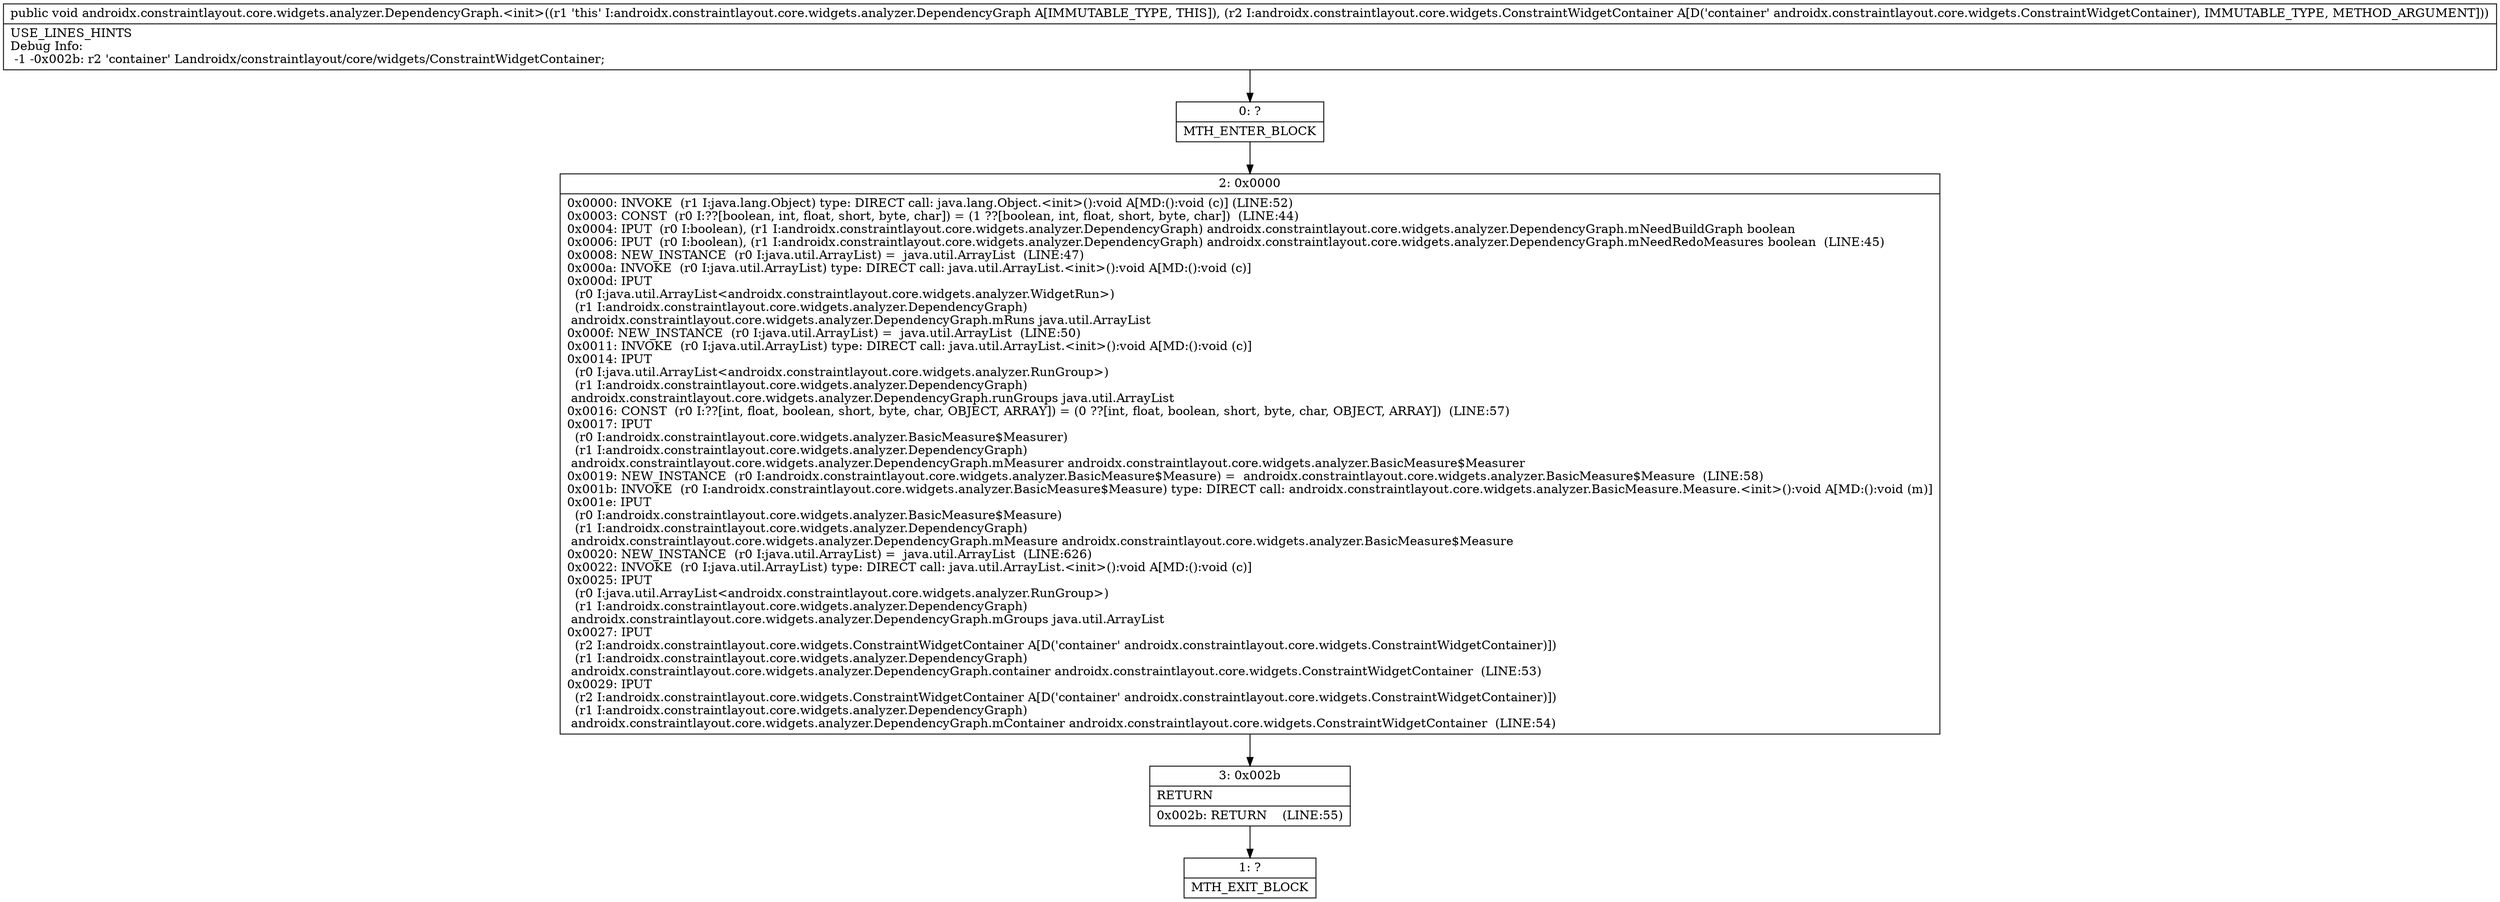 digraph "CFG forandroidx.constraintlayout.core.widgets.analyzer.DependencyGraph.\<init\>(Landroidx\/constraintlayout\/core\/widgets\/ConstraintWidgetContainer;)V" {
Node_0 [shape=record,label="{0\:\ ?|MTH_ENTER_BLOCK\l}"];
Node_2 [shape=record,label="{2\:\ 0x0000|0x0000: INVOKE  (r1 I:java.lang.Object) type: DIRECT call: java.lang.Object.\<init\>():void A[MD:():void (c)] (LINE:52)\l0x0003: CONST  (r0 I:??[boolean, int, float, short, byte, char]) = (1 ??[boolean, int, float, short, byte, char])  (LINE:44)\l0x0004: IPUT  (r0 I:boolean), (r1 I:androidx.constraintlayout.core.widgets.analyzer.DependencyGraph) androidx.constraintlayout.core.widgets.analyzer.DependencyGraph.mNeedBuildGraph boolean \l0x0006: IPUT  (r0 I:boolean), (r1 I:androidx.constraintlayout.core.widgets.analyzer.DependencyGraph) androidx.constraintlayout.core.widgets.analyzer.DependencyGraph.mNeedRedoMeasures boolean  (LINE:45)\l0x0008: NEW_INSTANCE  (r0 I:java.util.ArrayList) =  java.util.ArrayList  (LINE:47)\l0x000a: INVOKE  (r0 I:java.util.ArrayList) type: DIRECT call: java.util.ArrayList.\<init\>():void A[MD:():void (c)]\l0x000d: IPUT  \l  (r0 I:java.util.ArrayList\<androidx.constraintlayout.core.widgets.analyzer.WidgetRun\>)\l  (r1 I:androidx.constraintlayout.core.widgets.analyzer.DependencyGraph)\l androidx.constraintlayout.core.widgets.analyzer.DependencyGraph.mRuns java.util.ArrayList \l0x000f: NEW_INSTANCE  (r0 I:java.util.ArrayList) =  java.util.ArrayList  (LINE:50)\l0x0011: INVOKE  (r0 I:java.util.ArrayList) type: DIRECT call: java.util.ArrayList.\<init\>():void A[MD:():void (c)]\l0x0014: IPUT  \l  (r0 I:java.util.ArrayList\<androidx.constraintlayout.core.widgets.analyzer.RunGroup\>)\l  (r1 I:androidx.constraintlayout.core.widgets.analyzer.DependencyGraph)\l androidx.constraintlayout.core.widgets.analyzer.DependencyGraph.runGroups java.util.ArrayList \l0x0016: CONST  (r0 I:??[int, float, boolean, short, byte, char, OBJECT, ARRAY]) = (0 ??[int, float, boolean, short, byte, char, OBJECT, ARRAY])  (LINE:57)\l0x0017: IPUT  \l  (r0 I:androidx.constraintlayout.core.widgets.analyzer.BasicMeasure$Measurer)\l  (r1 I:androidx.constraintlayout.core.widgets.analyzer.DependencyGraph)\l androidx.constraintlayout.core.widgets.analyzer.DependencyGraph.mMeasurer androidx.constraintlayout.core.widgets.analyzer.BasicMeasure$Measurer \l0x0019: NEW_INSTANCE  (r0 I:androidx.constraintlayout.core.widgets.analyzer.BasicMeasure$Measure) =  androidx.constraintlayout.core.widgets.analyzer.BasicMeasure$Measure  (LINE:58)\l0x001b: INVOKE  (r0 I:androidx.constraintlayout.core.widgets.analyzer.BasicMeasure$Measure) type: DIRECT call: androidx.constraintlayout.core.widgets.analyzer.BasicMeasure.Measure.\<init\>():void A[MD:():void (m)]\l0x001e: IPUT  \l  (r0 I:androidx.constraintlayout.core.widgets.analyzer.BasicMeasure$Measure)\l  (r1 I:androidx.constraintlayout.core.widgets.analyzer.DependencyGraph)\l androidx.constraintlayout.core.widgets.analyzer.DependencyGraph.mMeasure androidx.constraintlayout.core.widgets.analyzer.BasicMeasure$Measure \l0x0020: NEW_INSTANCE  (r0 I:java.util.ArrayList) =  java.util.ArrayList  (LINE:626)\l0x0022: INVOKE  (r0 I:java.util.ArrayList) type: DIRECT call: java.util.ArrayList.\<init\>():void A[MD:():void (c)]\l0x0025: IPUT  \l  (r0 I:java.util.ArrayList\<androidx.constraintlayout.core.widgets.analyzer.RunGroup\>)\l  (r1 I:androidx.constraintlayout.core.widgets.analyzer.DependencyGraph)\l androidx.constraintlayout.core.widgets.analyzer.DependencyGraph.mGroups java.util.ArrayList \l0x0027: IPUT  \l  (r2 I:androidx.constraintlayout.core.widgets.ConstraintWidgetContainer A[D('container' androidx.constraintlayout.core.widgets.ConstraintWidgetContainer)])\l  (r1 I:androidx.constraintlayout.core.widgets.analyzer.DependencyGraph)\l androidx.constraintlayout.core.widgets.analyzer.DependencyGraph.container androidx.constraintlayout.core.widgets.ConstraintWidgetContainer  (LINE:53)\l0x0029: IPUT  \l  (r2 I:androidx.constraintlayout.core.widgets.ConstraintWidgetContainer A[D('container' androidx.constraintlayout.core.widgets.ConstraintWidgetContainer)])\l  (r1 I:androidx.constraintlayout.core.widgets.analyzer.DependencyGraph)\l androidx.constraintlayout.core.widgets.analyzer.DependencyGraph.mContainer androidx.constraintlayout.core.widgets.ConstraintWidgetContainer  (LINE:54)\l}"];
Node_3 [shape=record,label="{3\:\ 0x002b|RETURN\l|0x002b: RETURN    (LINE:55)\l}"];
Node_1 [shape=record,label="{1\:\ ?|MTH_EXIT_BLOCK\l}"];
MethodNode[shape=record,label="{public void androidx.constraintlayout.core.widgets.analyzer.DependencyGraph.\<init\>((r1 'this' I:androidx.constraintlayout.core.widgets.analyzer.DependencyGraph A[IMMUTABLE_TYPE, THIS]), (r2 I:androidx.constraintlayout.core.widgets.ConstraintWidgetContainer A[D('container' androidx.constraintlayout.core.widgets.ConstraintWidgetContainer), IMMUTABLE_TYPE, METHOD_ARGUMENT]))  | USE_LINES_HINTS\lDebug Info:\l  \-1 \-0x002b: r2 'container' Landroidx\/constraintlayout\/core\/widgets\/ConstraintWidgetContainer;\l}"];
MethodNode -> Node_0;Node_0 -> Node_2;
Node_2 -> Node_3;
Node_3 -> Node_1;
}

